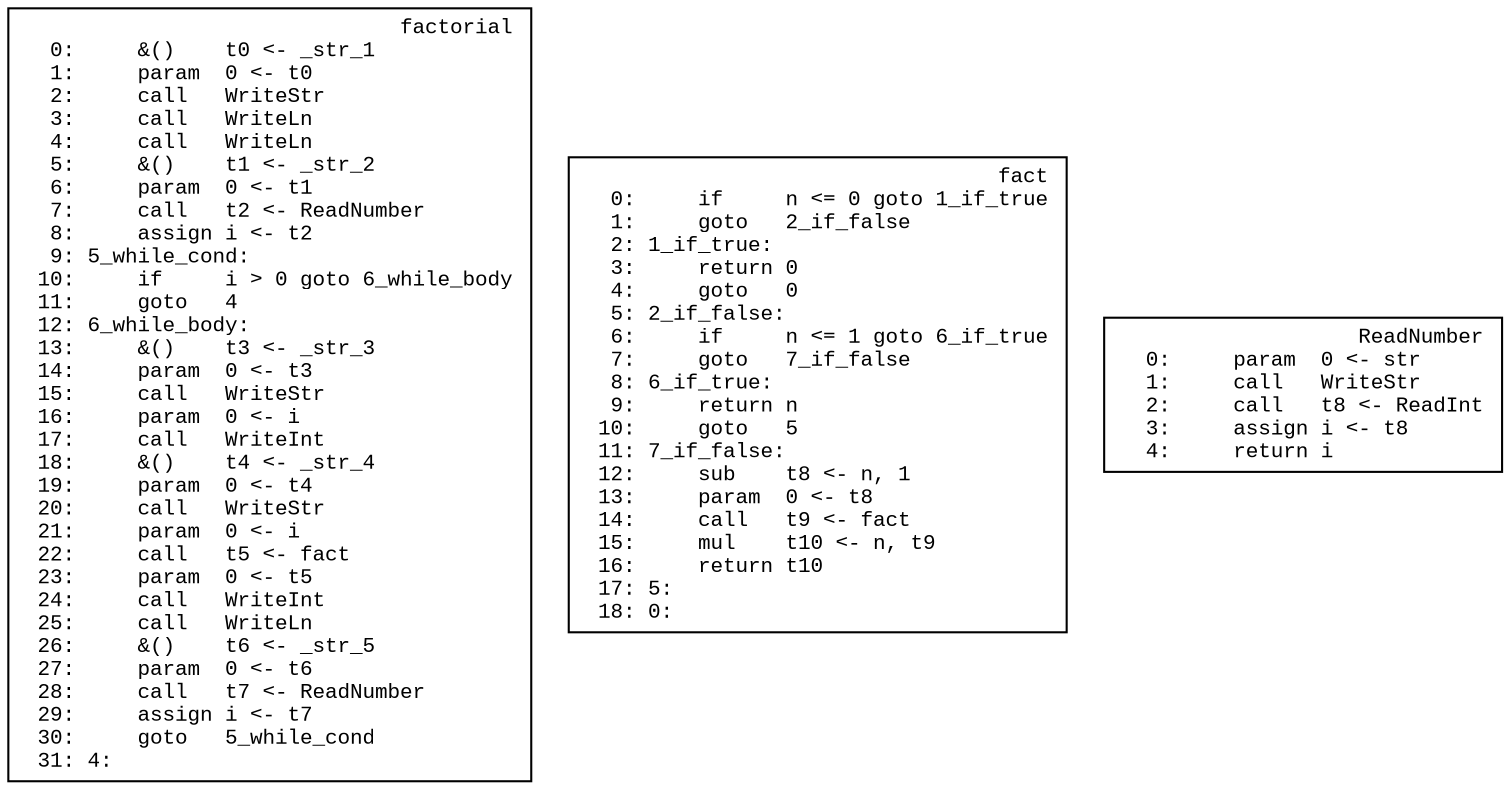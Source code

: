 digraph IR {
  graph [fontname="Times New Roman",fontsize=10];
  node  [fontname="Courier New",fontsize=10];
  edge  [fontname="Times New Roman",fontsize=10];

  // scope 'factorial'
  factorial_cb [label="factorial\r  0:     &()    t0 <- _str_1\l  1:     param  0 <- t0\l  2:     call   WriteStr\l  3:     call   WriteLn\l  4:     call   WriteLn\l  5:     &()    t1 <- _str_2\l  6:     param  0 <- t1\l  7:     call   t2 <- ReadNumber\l  8:     assign i <- t2\l  9: 5_while_cond:\l 10:     if     i > 0 goto 6_while_body\l 11:     goto   4\l 12: 6_while_body:\l 13:     &()    t3 <- _str_3\l 14:     param  0 <- t3\l 15:     call   WriteStr\l 16:     param  0 <- i\l 17:     call   WriteInt\l 18:     &()    t4 <- _str_4\l 19:     param  0 <- t4\l 20:     call   WriteStr\l 21:     param  0 <- i\l 22:     call   t5 <- fact\l 23:     param  0 <- t5\l 24:     call   WriteInt\l 25:     call   WriteLn\l 26:     &()    t6 <- _str_5\l 27:     param  0 <- t6\l 28:     call   t7 <- ReadNumber\l 29:     assign i <- t7\l 30:     goto   5_while_cond\l 31: 4:\l",shape=box]
  // scope 'fact'
  fact_cb [label="fact\r  0:     if     n <= 0 goto 1_if_true\l  1:     goto   2_if_false\l  2: 1_if_true:\l  3:     return 0\l  4:     goto   0\l  5: 2_if_false:\l  6:     if     n <= 1 goto 6_if_true\l  7:     goto   7_if_false\l  8: 6_if_true:\l  9:     return n\l 10:     goto   5\l 11: 7_if_false:\l 12:     sub    t8 <- n, 1\l 13:     param  0 <- t8\l 14:     call   t9 <- fact\l 15:     mul    t10 <- n, t9\l 16:     return t10\l 17: 5:\l 18: 0:\l",shape=box]
  // scope 'ReadNumber'
  ReadNumber_cb [label="ReadNumber\r  0:     param  0 <- str\l  1:     call   WriteStr\l  2:     call   t8 <- ReadInt\l  3:     assign i <- t8\l  4:     return i\l",shape=box]
}
